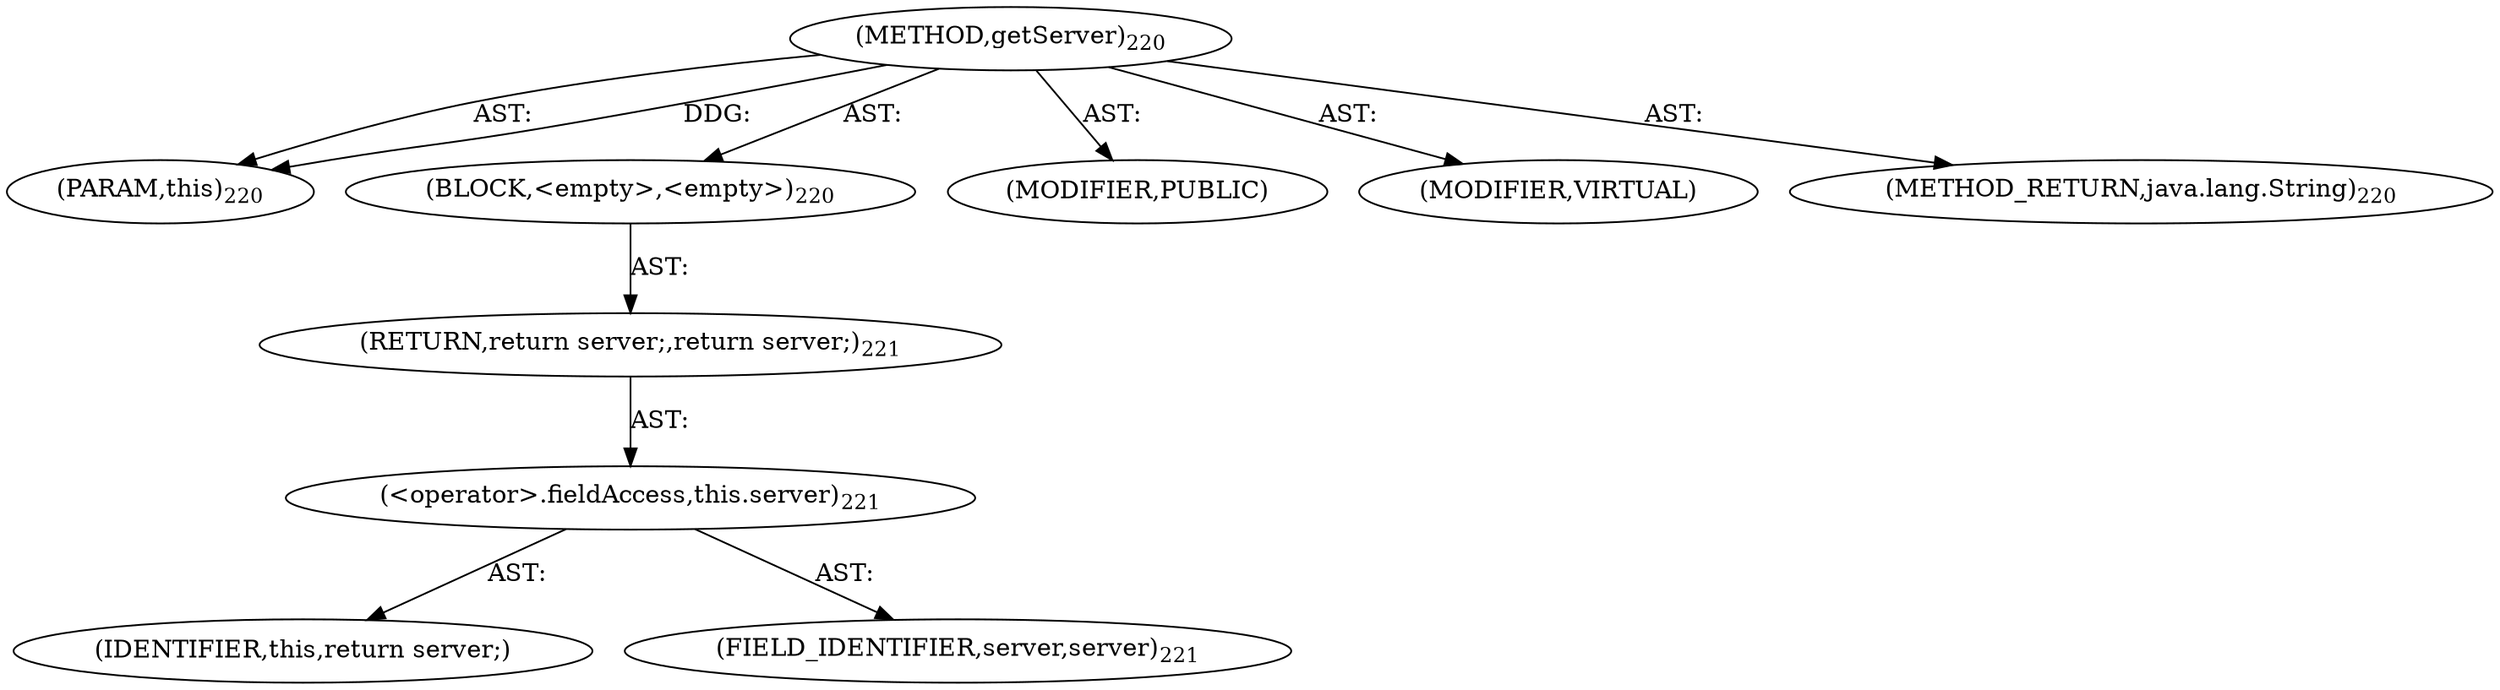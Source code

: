 digraph "getServer" {  
"111669149708" [label = <(METHOD,getServer)<SUB>220</SUB>> ]
"115964117009" [label = <(PARAM,this)<SUB>220</SUB>> ]
"25769803795" [label = <(BLOCK,&lt;empty&gt;,&lt;empty&gt;)<SUB>220</SUB>> ]
"146028888069" [label = <(RETURN,return server;,return server;)<SUB>221</SUB>> ]
"30064771118" [label = <(&lt;operator&gt;.fieldAccess,this.server)<SUB>221</SUB>> ]
"68719476767" [label = <(IDENTIFIER,this,return server;)> ]
"55834574864" [label = <(FIELD_IDENTIFIER,server,server)<SUB>221</SUB>> ]
"133143986207" [label = <(MODIFIER,PUBLIC)> ]
"133143986208" [label = <(MODIFIER,VIRTUAL)> ]
"128849018892" [label = <(METHOD_RETURN,java.lang.String)<SUB>220</SUB>> ]
  "111669149708" -> "115964117009"  [ label = "AST: "] 
  "111669149708" -> "25769803795"  [ label = "AST: "] 
  "111669149708" -> "133143986207"  [ label = "AST: "] 
  "111669149708" -> "133143986208"  [ label = "AST: "] 
  "111669149708" -> "128849018892"  [ label = "AST: "] 
  "25769803795" -> "146028888069"  [ label = "AST: "] 
  "146028888069" -> "30064771118"  [ label = "AST: "] 
  "30064771118" -> "68719476767"  [ label = "AST: "] 
  "30064771118" -> "55834574864"  [ label = "AST: "] 
  "111669149708" -> "115964117009"  [ label = "DDG: "] 
}
